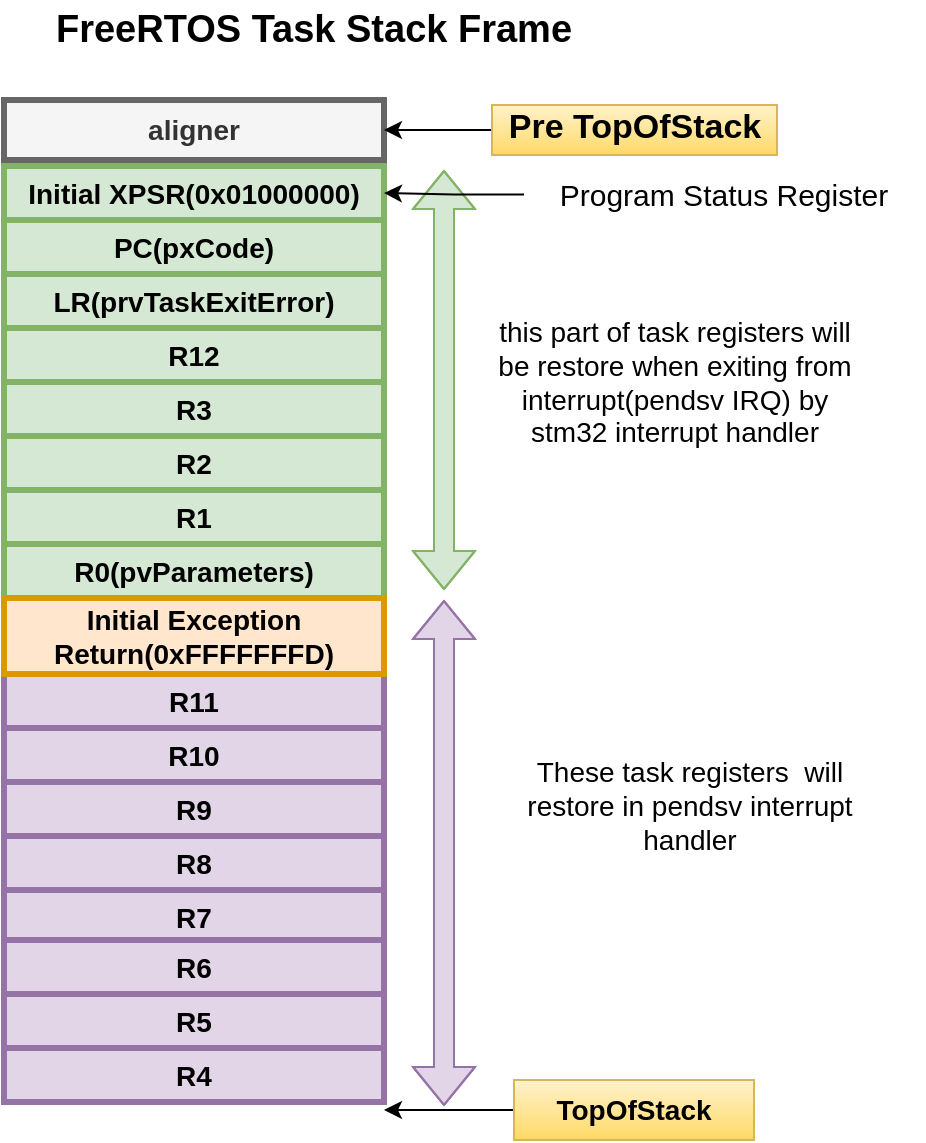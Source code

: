 <mxfile version="18.1.1" type="github">
  <diagram id="d_kelk01pUE1jKnP3URO" name="Page-1">
    <mxGraphModel dx="1240" dy="616" grid="1" gridSize="10" guides="1" tooltips="1" connect="1" arrows="1" fold="1" page="1" pageScale="1" pageWidth="850" pageHeight="1100" math="0" shadow="0">
      <root>
        <mxCell id="0" />
        <mxCell id="1" parent="0" />
        <mxCell id="uXBMOKKRQQdfkrVLRq0o-1" value="aligner" style="rounded=0;whiteSpace=wrap;html=1;fillColor=#f5f5f5;strokeColor=#666666;strokeWidth=3;fontColor=#333333;fontStyle=1;fontSize=14;" parent="1" vertex="1">
          <mxGeometry x="50" y="70" width="190" height="30" as="geometry" />
        </mxCell>
        <mxCell id="uXBMOKKRQQdfkrVLRq0o-3" style="edgeStyle=orthogonalEdgeStyle;rounded=0;orthogonalLoop=1;jettySize=auto;html=1;entryX=1;entryY=0.5;entryDx=0;entryDy=0;" parent="1" source="uXBMOKKRQQdfkrVLRq0o-2" target="uXBMOKKRQQdfkrVLRq0o-1" edge="1">
          <mxGeometry relative="1" as="geometry" />
        </mxCell>
        <mxCell id="uXBMOKKRQQdfkrVLRq0o-2" value="&lt;h1 style=&quot;font-size: 17px;&quot;&gt;Pre TopOfStack&lt;br style=&quot;font-size: 17px;&quot;&gt;&lt;/h1&gt;&lt;p style=&quot;font-size: 17px;&quot;&gt;&lt;br style=&quot;font-size: 17px;&quot;&gt;&lt;/p&gt;" style="text;html=1;strokeColor=#d6b656;fillColor=#fff2cc;spacing=5;spacingTop=-20;whiteSpace=wrap;overflow=hidden;rounded=0;fontStyle=0;fontSize=17;align=center;verticalAlign=top;gradientColor=#ffd966;" parent="1" vertex="1">
          <mxGeometry x="294" y="72.5" width="142.5" height="25" as="geometry" />
        </mxCell>
        <mxCell id="uXBMOKKRQQdfkrVLRq0o-5" value="Initial XPSR(0x01000000)" style="rounded=0;whiteSpace=wrap;html=1;strokeWidth=3;fillColor=#d5e8d4;strokeColor=#82b366;fontSize=14;fontStyle=1" parent="1" vertex="1">
          <mxGeometry x="50" y="103" width="190" height="27" as="geometry" />
        </mxCell>
        <mxCell id="uXBMOKKRQQdfkrVLRq0o-6" value="PC(pxCode)" style="rounded=0;whiteSpace=wrap;html=1;strokeWidth=3;fillColor=#d5e8d4;strokeColor=#82b366;fontSize=14;fontStyle=1" parent="1" vertex="1">
          <mxGeometry x="50" y="130" width="190" height="27" as="geometry" />
        </mxCell>
        <mxCell id="uXBMOKKRQQdfkrVLRq0o-8" value="R3" style="rounded=0;whiteSpace=wrap;html=1;strokeWidth=3;fillColor=#d5e8d4;strokeColor=#82b366;fontSize=14;fontStyle=1" parent="1" vertex="1">
          <mxGeometry x="50" y="211" width="190" height="27" as="geometry" />
        </mxCell>
        <mxCell id="uXBMOKKRQQdfkrVLRq0o-9" value="R12" style="rounded=0;whiteSpace=wrap;html=1;strokeWidth=3;fillColor=#d5e8d4;strokeColor=#82b366;fontSize=14;fontStyle=1" parent="1" vertex="1">
          <mxGeometry x="50" y="184" width="190" height="27" as="geometry" />
        </mxCell>
        <mxCell id="uXBMOKKRQQdfkrVLRq0o-10" value="LR(prvTaskExitError)" style="rounded=0;whiteSpace=wrap;html=1;strokeWidth=3;fillColor=#d5e8d4;strokeColor=#82b366;fontSize=14;fontStyle=1" parent="1" vertex="1">
          <mxGeometry x="50" y="157" width="190" height="27" as="geometry" />
        </mxCell>
        <mxCell id="uXBMOKKRQQdfkrVLRq0o-11" value="R2" style="rounded=0;whiteSpace=wrap;html=1;strokeWidth=3;fillColor=#d5e8d4;strokeColor=#82b366;fontSize=14;fontStyle=1" parent="1" vertex="1">
          <mxGeometry x="50" y="238" width="190" height="27" as="geometry" />
        </mxCell>
        <mxCell id="uXBMOKKRQQdfkrVLRq0o-12" value="R1" style="rounded=0;whiteSpace=wrap;html=1;strokeWidth=3;fillColor=#d5e8d4;strokeColor=#82b366;fontSize=14;fontStyle=1" parent="1" vertex="1">
          <mxGeometry x="50" y="265" width="190" height="27" as="geometry" />
        </mxCell>
        <mxCell id="uXBMOKKRQQdfkrVLRq0o-13" value="&lt;div&gt;R0(pvParameters)&lt;/div&gt;" style="rounded=0;whiteSpace=wrap;html=1;strokeWidth=3;fillColor=#d5e8d4;strokeColor=#82b366;fontSize=14;fontStyle=1" parent="1" vertex="1">
          <mxGeometry x="50" y="292" width="190" height="27" as="geometry" />
        </mxCell>
        <mxCell id="uXBMOKKRQQdfkrVLRq0o-15" value="R11" style="rounded=0;whiteSpace=wrap;html=1;strokeWidth=3;fillColor=#e1d5e7;strokeColor=#9673a6;fontSize=14;fontStyle=1" parent="1" vertex="1">
          <mxGeometry x="50" y="357" width="190" height="27" as="geometry" />
        </mxCell>
        <mxCell id="uXBMOKKRQQdfkrVLRq0o-16" value="R10" style="rounded=0;whiteSpace=wrap;html=1;strokeWidth=3;fillColor=#e1d5e7;strokeColor=#9673a6;fontSize=14;fontStyle=1" parent="1" vertex="1">
          <mxGeometry x="50" y="384" width="190" height="27" as="geometry" />
        </mxCell>
        <mxCell id="uXBMOKKRQQdfkrVLRq0o-17" value="R9" style="rounded=0;whiteSpace=wrap;html=1;strokeWidth=3;fillColor=#e1d5e7;strokeColor=#9673a6;fontSize=14;fontStyle=1" parent="1" vertex="1">
          <mxGeometry x="50" y="411" width="190" height="27" as="geometry" />
        </mxCell>
        <mxCell id="uXBMOKKRQQdfkrVLRq0o-18" value="R8" style="rounded=0;whiteSpace=wrap;html=1;strokeWidth=3;fillColor=#e1d5e7;strokeColor=#9673a6;fontSize=14;fontStyle=1" parent="1" vertex="1">
          <mxGeometry x="50" y="438" width="190" height="27" as="geometry" />
        </mxCell>
        <mxCell id="uXBMOKKRQQdfkrVLRq0o-19" value="R7" style="rounded=0;whiteSpace=wrap;html=1;strokeWidth=3;fillColor=#e1d5e7;strokeColor=#9673a6;fontSize=14;fontStyle=1" parent="1" vertex="1">
          <mxGeometry x="50" y="465" width="190" height="27" as="geometry" />
        </mxCell>
        <mxCell id="uXBMOKKRQQdfkrVLRq0o-20" value="R6" style="rounded=0;whiteSpace=wrap;html=1;strokeWidth=3;fillColor=#e1d5e7;strokeColor=#9673a6;fontSize=14;fontStyle=1" parent="1" vertex="1">
          <mxGeometry x="50" y="490" width="190" height="27" as="geometry" />
        </mxCell>
        <mxCell id="uXBMOKKRQQdfkrVLRq0o-21" value="R5" style="rounded=0;whiteSpace=wrap;html=1;strokeWidth=3;fillColor=#e1d5e7;strokeColor=#9673a6;fontSize=14;fontStyle=1" parent="1" vertex="1">
          <mxGeometry x="50" y="517" width="190" height="27" as="geometry" />
        </mxCell>
        <mxCell id="uXBMOKKRQQdfkrVLRq0o-22" value="R4" style="rounded=0;whiteSpace=wrap;html=1;strokeWidth=3;fillColor=#e1d5e7;strokeColor=#9673a6;fontSize=14;fontStyle=1" parent="1" vertex="1">
          <mxGeometry x="50" y="544" width="190" height="27" as="geometry" />
        </mxCell>
        <mxCell id="uXBMOKKRQQdfkrVLRq0o-23" value="" style="shape=flexArrow;endArrow=classic;startArrow=classic;html=1;rounded=0;fontSize=14;fillColor=#d5e8d4;strokeColor=#82b366;" parent="1" edge="1">
          <mxGeometry width="100" height="100" relative="1" as="geometry">
            <mxPoint x="270" y="315" as="sourcePoint" />
            <mxPoint x="270" y="105" as="targetPoint" />
            <Array as="points">
              <mxPoint x="270" y="215" />
            </Array>
          </mxGeometry>
        </mxCell>
        <mxCell id="uXBMOKKRQQdfkrVLRq0o-25" value="this part of task registers will be restore when exiting from interrupt(pendsv IRQ) by stm32 interrupt handler" style="text;html=1;strokeColor=none;fillColor=none;align=center;verticalAlign=middle;whiteSpace=wrap;rounded=0;fontSize=14;" parent="1" vertex="1">
          <mxGeometry x="292.5" y="173" width="185" height="75" as="geometry" />
        </mxCell>
        <mxCell id="uXBMOKKRQQdfkrVLRq0o-26" value="" style="shape=flexArrow;endArrow=classic;startArrow=classic;html=1;rounded=0;fontSize=14;fillColor=#e1d5e7;strokeColor=#9673a6;" parent="1" edge="1">
          <mxGeometry width="100" height="100" relative="1" as="geometry">
            <mxPoint x="270" y="573" as="sourcePoint" />
            <mxPoint x="270" y="320" as="targetPoint" />
            <Array as="points">
              <mxPoint x="270" y="473" />
            </Array>
          </mxGeometry>
        </mxCell>
        <mxCell id="uXBMOKKRQQdfkrVLRq0o-27" value="These task registers&amp;nbsp; will restore in pendsv interrupt handler" style="text;html=1;strokeColor=none;fillColor=none;align=center;verticalAlign=middle;whiteSpace=wrap;rounded=0;fontSize=14;" parent="1" vertex="1">
          <mxGeometry x="292.5" y="408" width="200" height="30" as="geometry" />
        </mxCell>
        <mxCell id="uXBMOKKRQQdfkrVLRq0o-30" style="edgeStyle=orthogonalEdgeStyle;rounded=0;orthogonalLoop=1;jettySize=auto;html=1;fontSize=14;" parent="1" source="uXBMOKKRQQdfkrVLRq0o-29" edge="1">
          <mxGeometry relative="1" as="geometry">
            <mxPoint x="240" y="575" as="targetPoint" />
          </mxGeometry>
        </mxCell>
        <mxCell id="uXBMOKKRQQdfkrVLRq0o-29" value="TopOfStack" style="text;html=1;strokeColor=#d6b656;fillColor=#fff2cc;align=center;verticalAlign=middle;whiteSpace=wrap;rounded=0;fontSize=14;fontStyle=1;gradientColor=#ffd966;" parent="1" vertex="1">
          <mxGeometry x="305" y="560" width="120" height="30" as="geometry" />
        </mxCell>
        <mxCell id="uXBMOKKRQQdfkrVLRq0o-14" value="Initial Exception Return(0xFFFFFFFD)" style="rounded=0;whiteSpace=wrap;html=1;strokeWidth=3;fillColor=#ffe6cc;strokeColor=#d79b00;fontSize=14;fontStyle=1" parent="1" vertex="1">
          <mxGeometry x="50" y="319" width="190" height="38" as="geometry" />
        </mxCell>
        <mxCell id="dQWyhgAZro9AvPtf5xwi-1" value="FreeRTOS Task Stack Frame" style="text;html=1;strokeColor=none;fillColor=none;align=center;verticalAlign=middle;whiteSpace=wrap;rounded=0;strokeWidth=5;fontSize=19;fontStyle=1" vertex="1" parent="1">
          <mxGeometry x="50" y="20" width="310" height="30" as="geometry" />
        </mxCell>
        <mxCell id="dQWyhgAZro9AvPtf5xwi-3" style="edgeStyle=orthogonalEdgeStyle;rounded=0;orthogonalLoop=1;jettySize=auto;html=1;fontSize=19;" edge="1" parent="1" source="dQWyhgAZro9AvPtf5xwi-2" target="uXBMOKKRQQdfkrVLRq0o-5">
          <mxGeometry relative="1" as="geometry" />
        </mxCell>
        <mxCell id="dQWyhgAZro9AvPtf5xwi-2" value="Program Status Register" style="text;html=1;strokeColor=none;fillColor=none;align=center;verticalAlign=middle;whiteSpace=wrap;rounded=0;fontSize=15;" vertex="1" parent="1">
          <mxGeometry x="310" y="103" width="200" height="28.5" as="geometry" />
        </mxCell>
      </root>
    </mxGraphModel>
  </diagram>
</mxfile>
